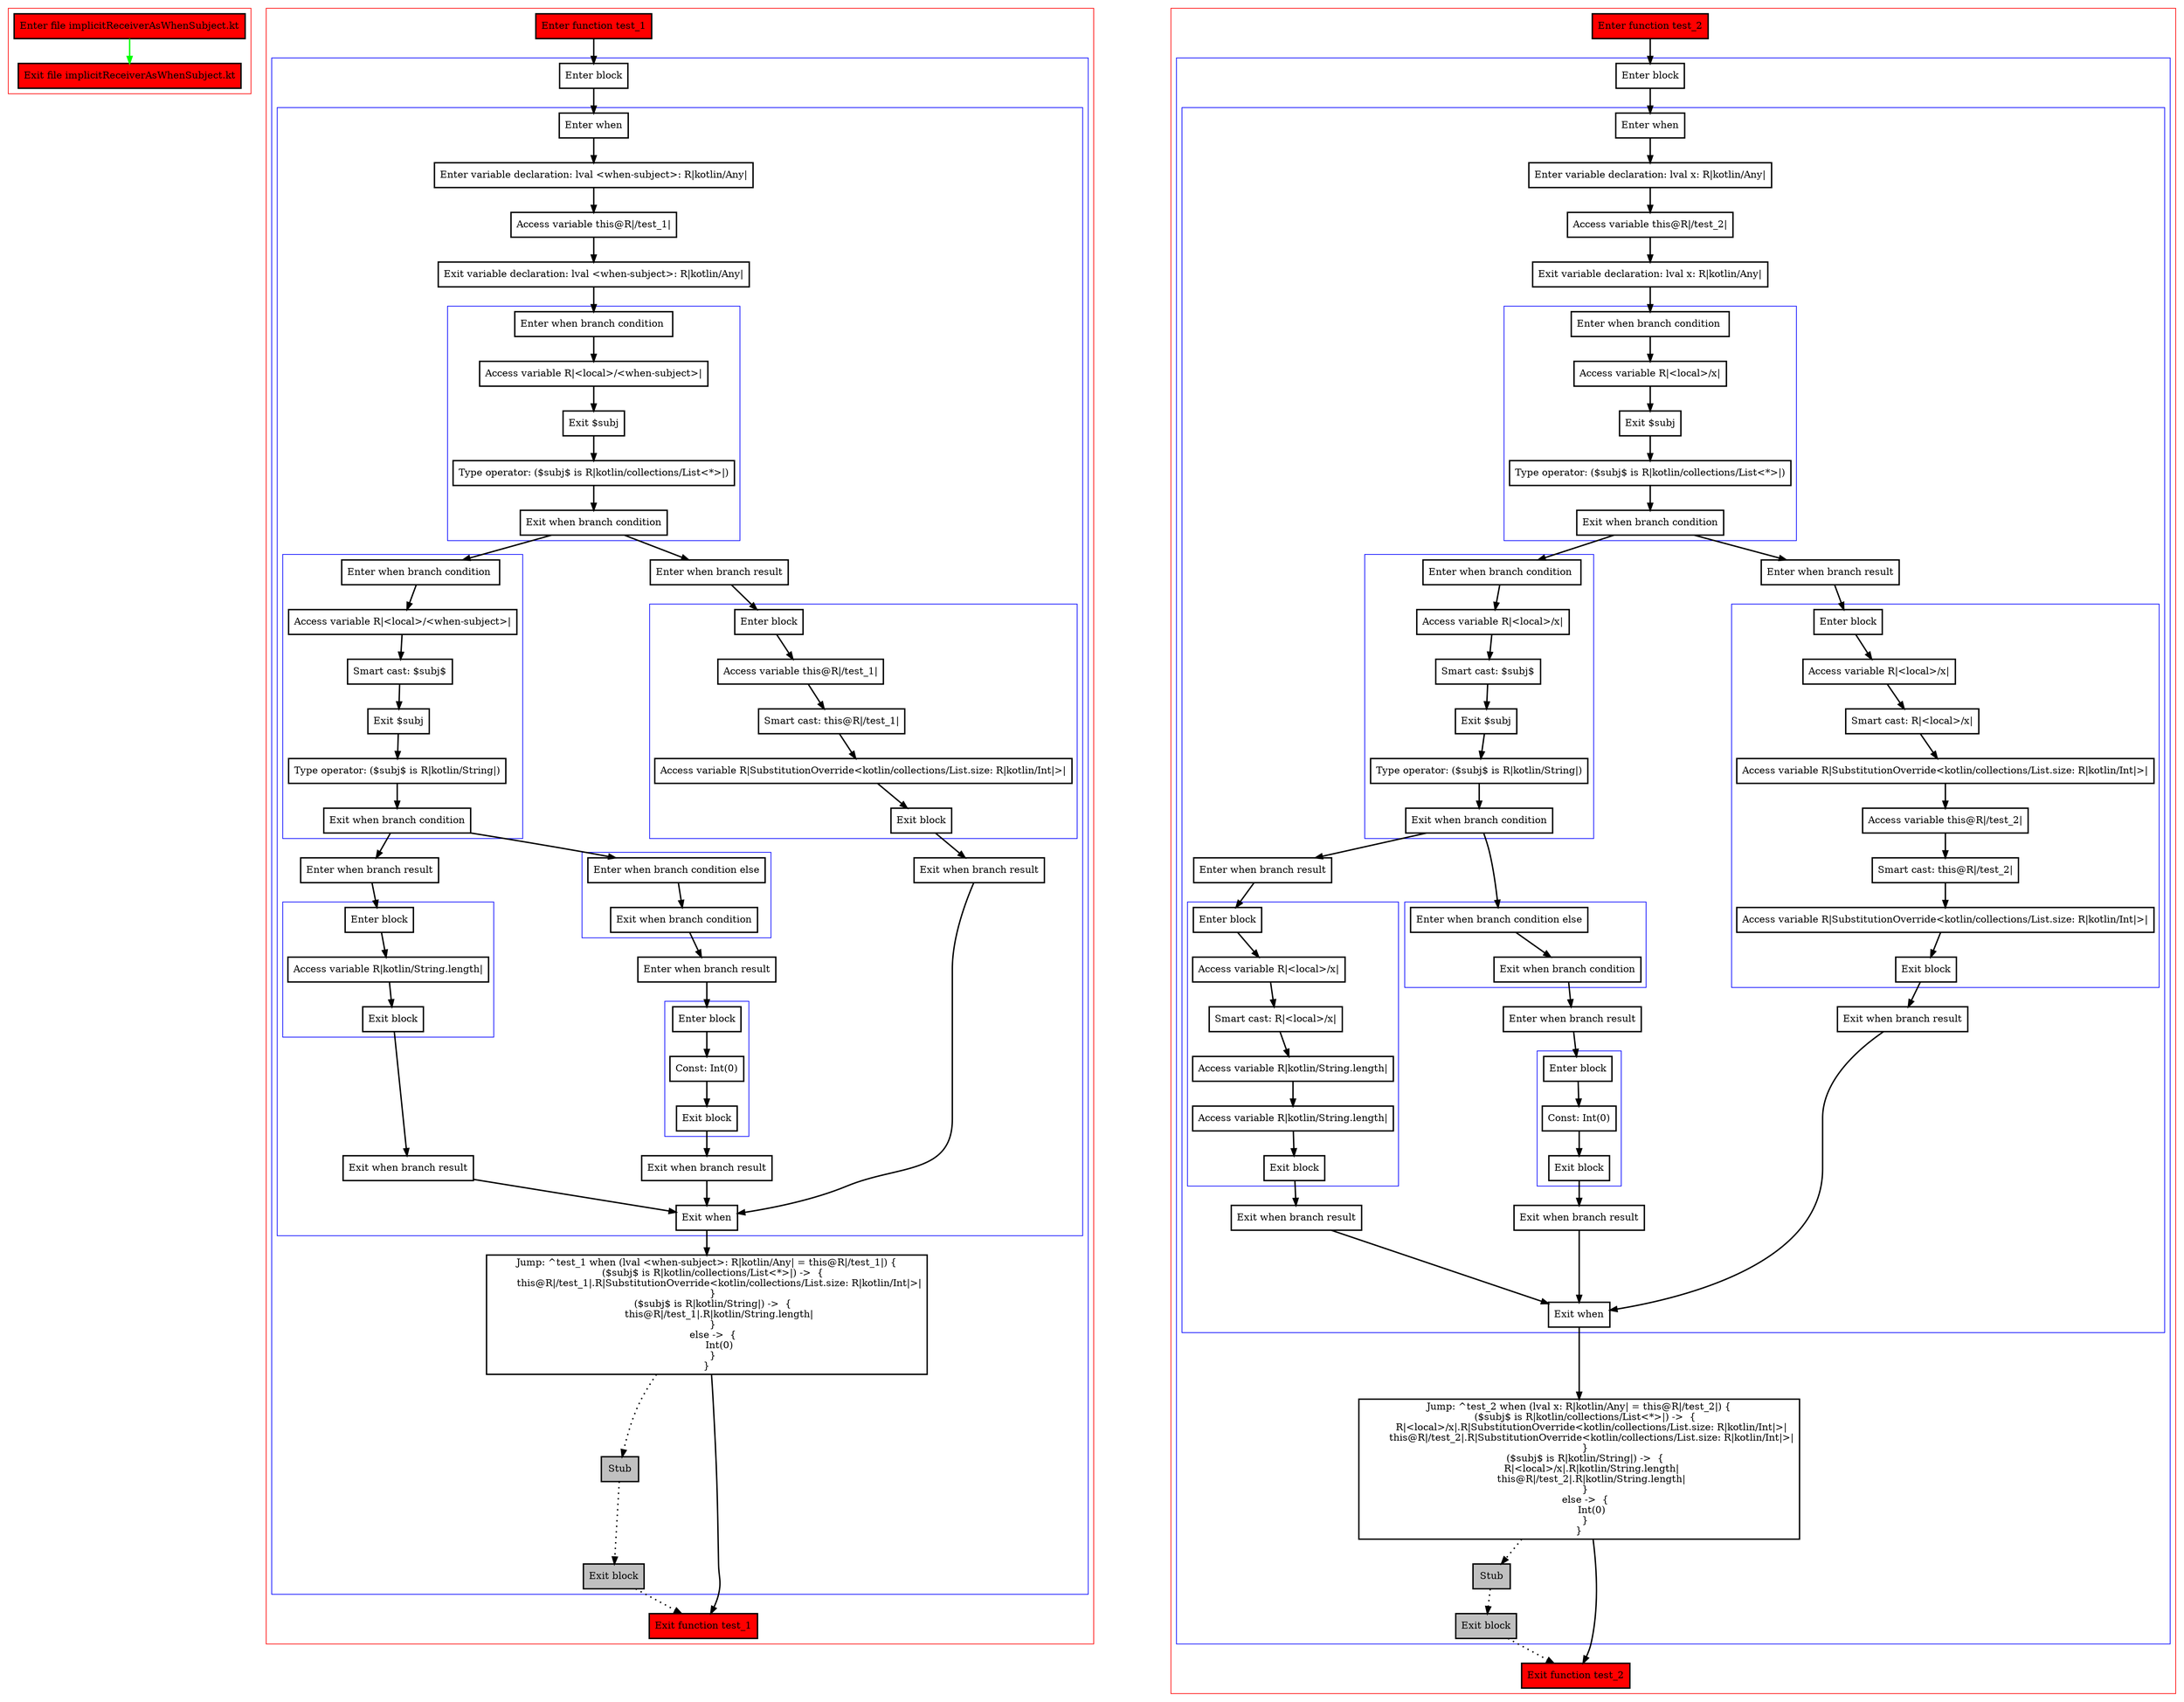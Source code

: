 digraph implicitReceiverAsWhenSubject_kt {
    graph [nodesep=3]
    node [shape=box penwidth=2]
    edge [penwidth=2]

    subgraph cluster_0 {
        color=red
        0 [label="Enter file implicitReceiverAsWhenSubject.kt" style="filled" fillcolor=red];
        1 [label="Exit file implicitReceiverAsWhenSubject.kt" style="filled" fillcolor=red];
    }
    0 -> {1} [color=green];

    subgraph cluster_1 {
        color=red
        2 [label="Enter function test_1" style="filled" fillcolor=red];
        subgraph cluster_2 {
            color=blue
            3 [label="Enter block"];
            subgraph cluster_3 {
                color=blue
                4 [label="Enter when"];
                5 [label="Enter variable declaration: lval <when-subject>: R|kotlin/Any|"];
                6 [label="Access variable this@R|/test_1|"];
                7 [label="Exit variable declaration: lval <when-subject>: R|kotlin/Any|"];
                subgraph cluster_4 {
                    color=blue
                    8 [label="Enter when branch condition "];
                    9 [label="Access variable R|<local>/<when-subject>|"];
                    10 [label="Exit $subj"];
                    11 [label="Type operator: ($subj$ is R|kotlin/collections/List<*>|)"];
                    12 [label="Exit when branch condition"];
                }
                subgraph cluster_5 {
                    color=blue
                    13 [label="Enter when branch condition "];
                    14 [label="Access variable R|<local>/<when-subject>|"];
                    15 [label="Smart cast: $subj$"];
                    16 [label="Exit $subj"];
                    17 [label="Type operator: ($subj$ is R|kotlin/String|)"];
                    18 [label="Exit when branch condition"];
                }
                subgraph cluster_6 {
                    color=blue
                    19 [label="Enter when branch condition else"];
                    20 [label="Exit when branch condition"];
                }
                21 [label="Enter when branch result"];
                subgraph cluster_7 {
                    color=blue
                    22 [label="Enter block"];
                    23 [label="Const: Int(0)"];
                    24 [label="Exit block"];
                }
                25 [label="Exit when branch result"];
                26 [label="Enter when branch result"];
                subgraph cluster_8 {
                    color=blue
                    27 [label="Enter block"];
                    28 [label="Access variable R|kotlin/String.length|"];
                    29 [label="Exit block"];
                }
                30 [label="Exit when branch result"];
                31 [label="Enter when branch result"];
                subgraph cluster_9 {
                    color=blue
                    32 [label="Enter block"];
                    33 [label="Access variable this@R|/test_1|"];
                    34 [label="Smart cast: this@R|/test_1|"];
                    35 [label="Access variable R|SubstitutionOverride<kotlin/collections/List.size: R|kotlin/Int|>|"];
                    36 [label="Exit block"];
                }
                37 [label="Exit when branch result"];
                38 [label="Exit when"];
            }
            39 [label="Jump: ^test_1 when (lval <when-subject>: R|kotlin/Any| = this@R|/test_1|) {
    ($subj$ is R|kotlin/collections/List<*>|) ->  {
        this@R|/test_1|.R|SubstitutionOverride<kotlin/collections/List.size: R|kotlin/Int|>|
    }
    ($subj$ is R|kotlin/String|) ->  {
        this@R|/test_1|.R|kotlin/String.length|
    }
    else ->  {
        Int(0)
    }
}
"];
            40 [label="Stub" style="filled" fillcolor=gray];
            41 [label="Exit block" style="filled" fillcolor=gray];
        }
        42 [label="Exit function test_1" style="filled" fillcolor=red];
    }
    2 -> {3};
    3 -> {4};
    4 -> {5};
    5 -> {6};
    6 -> {7};
    7 -> {8};
    8 -> {9};
    9 -> {10};
    10 -> {11};
    11 -> {12};
    12 -> {13 31};
    13 -> {14};
    14 -> {15};
    15 -> {16};
    16 -> {17};
    17 -> {18};
    18 -> {19 26};
    19 -> {20};
    20 -> {21};
    21 -> {22};
    22 -> {23};
    23 -> {24};
    24 -> {25};
    25 -> {38};
    26 -> {27};
    27 -> {28};
    28 -> {29};
    29 -> {30};
    30 -> {38};
    31 -> {32};
    32 -> {33};
    33 -> {34};
    34 -> {35};
    35 -> {36};
    36 -> {37};
    37 -> {38};
    38 -> {39};
    39 -> {42};
    39 -> {40} [style=dotted];
    40 -> {41} [style=dotted];
    41 -> {42} [style=dotted];

    subgraph cluster_10 {
        color=red
        43 [label="Enter function test_2" style="filled" fillcolor=red];
        subgraph cluster_11 {
            color=blue
            44 [label="Enter block"];
            subgraph cluster_12 {
                color=blue
                45 [label="Enter when"];
                46 [label="Enter variable declaration: lval x: R|kotlin/Any|"];
                47 [label="Access variable this@R|/test_2|"];
                48 [label="Exit variable declaration: lval x: R|kotlin/Any|"];
                subgraph cluster_13 {
                    color=blue
                    49 [label="Enter when branch condition "];
                    50 [label="Access variable R|<local>/x|"];
                    51 [label="Exit $subj"];
                    52 [label="Type operator: ($subj$ is R|kotlin/collections/List<*>|)"];
                    53 [label="Exit when branch condition"];
                }
                subgraph cluster_14 {
                    color=blue
                    54 [label="Enter when branch condition "];
                    55 [label="Access variable R|<local>/x|"];
                    56 [label="Smart cast: $subj$"];
                    57 [label="Exit $subj"];
                    58 [label="Type operator: ($subj$ is R|kotlin/String|)"];
                    59 [label="Exit when branch condition"];
                }
                subgraph cluster_15 {
                    color=blue
                    60 [label="Enter when branch condition else"];
                    61 [label="Exit when branch condition"];
                }
                62 [label="Enter when branch result"];
                subgraph cluster_16 {
                    color=blue
                    63 [label="Enter block"];
                    64 [label="Const: Int(0)"];
                    65 [label="Exit block"];
                }
                66 [label="Exit when branch result"];
                67 [label="Enter when branch result"];
                subgraph cluster_17 {
                    color=blue
                    68 [label="Enter block"];
                    69 [label="Access variable R|<local>/x|"];
                    70 [label="Smart cast: R|<local>/x|"];
                    71 [label="Access variable R|kotlin/String.length|"];
                    72 [label="Access variable R|kotlin/String.length|"];
                    73 [label="Exit block"];
                }
                74 [label="Exit when branch result"];
                75 [label="Enter when branch result"];
                subgraph cluster_18 {
                    color=blue
                    76 [label="Enter block"];
                    77 [label="Access variable R|<local>/x|"];
                    78 [label="Smart cast: R|<local>/x|"];
                    79 [label="Access variable R|SubstitutionOverride<kotlin/collections/List.size: R|kotlin/Int|>|"];
                    80 [label="Access variable this@R|/test_2|"];
                    81 [label="Smart cast: this@R|/test_2|"];
                    82 [label="Access variable R|SubstitutionOverride<kotlin/collections/List.size: R|kotlin/Int|>|"];
                    83 [label="Exit block"];
                }
                84 [label="Exit when branch result"];
                85 [label="Exit when"];
            }
            86 [label="Jump: ^test_2 when (lval x: R|kotlin/Any| = this@R|/test_2|) {
    ($subj$ is R|kotlin/collections/List<*>|) ->  {
        R|<local>/x|.R|SubstitutionOverride<kotlin/collections/List.size: R|kotlin/Int|>|
        this@R|/test_2|.R|SubstitutionOverride<kotlin/collections/List.size: R|kotlin/Int|>|
    }
    ($subj$ is R|kotlin/String|) ->  {
        R|<local>/x|.R|kotlin/String.length|
        this@R|/test_2|.R|kotlin/String.length|
    }
    else ->  {
        Int(0)
    }
}
"];
            87 [label="Stub" style="filled" fillcolor=gray];
            88 [label="Exit block" style="filled" fillcolor=gray];
        }
        89 [label="Exit function test_2" style="filled" fillcolor=red];
    }
    43 -> {44};
    44 -> {45};
    45 -> {46};
    46 -> {47};
    47 -> {48};
    48 -> {49};
    49 -> {50};
    50 -> {51};
    51 -> {52};
    52 -> {53};
    53 -> {54 75};
    54 -> {55};
    55 -> {56};
    56 -> {57};
    57 -> {58};
    58 -> {59};
    59 -> {60 67};
    60 -> {61};
    61 -> {62};
    62 -> {63};
    63 -> {64};
    64 -> {65};
    65 -> {66};
    66 -> {85};
    67 -> {68};
    68 -> {69};
    69 -> {70};
    70 -> {71};
    71 -> {72};
    72 -> {73};
    73 -> {74};
    74 -> {85};
    75 -> {76};
    76 -> {77};
    77 -> {78};
    78 -> {79};
    79 -> {80};
    80 -> {81};
    81 -> {82};
    82 -> {83};
    83 -> {84};
    84 -> {85};
    85 -> {86};
    86 -> {89};
    86 -> {87} [style=dotted];
    87 -> {88} [style=dotted];
    88 -> {89} [style=dotted];

}
